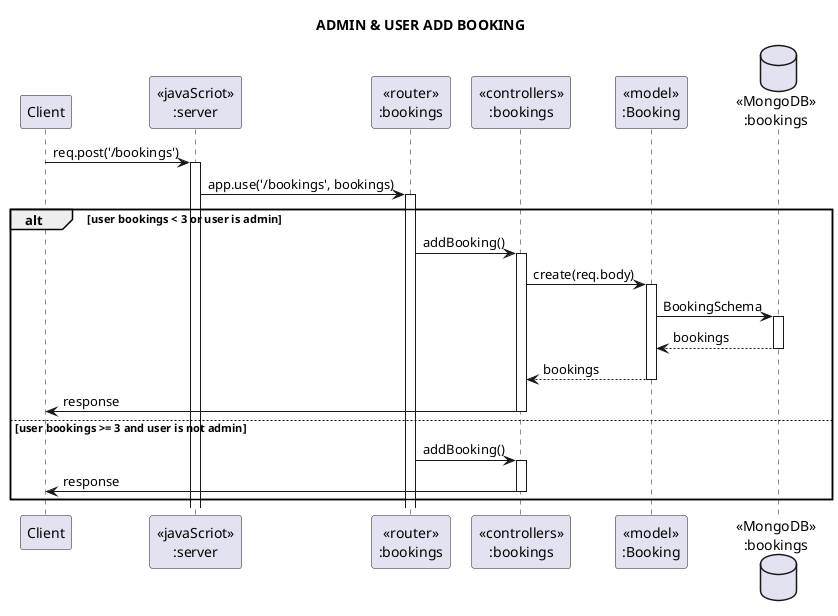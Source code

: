 @startuml ADMIN & USER ADD BOOKING
title ADMIN & USER ADD BOOKING

participant Client as A
participant "<<javaScriot>>\n:server" as B
participant "<<router>>\n:bookings" as C
participant "<<controllers>>\n:bookings" as D
participant "<<model>>\n:Booking" as E
database "<<MongoDB>>\n:bookings" as F

A -> B ++ : req.post('/bookings')
B -> C ++ : app.use('/bookings', bookings)

alt user bookings < 3 or user is admin
    C -> D ++ : addBooking()
    D -> E ++ : create(req.body)
    E -> F ++ : BookingSchema

    F --> E -- : bookings
    E --> D -- : bookings
    D -> A -- : response
else user bookings >= 3 and user is not admin
    C -> D ++ : addBooking()
    D -> A -- : response
end

@enduml
